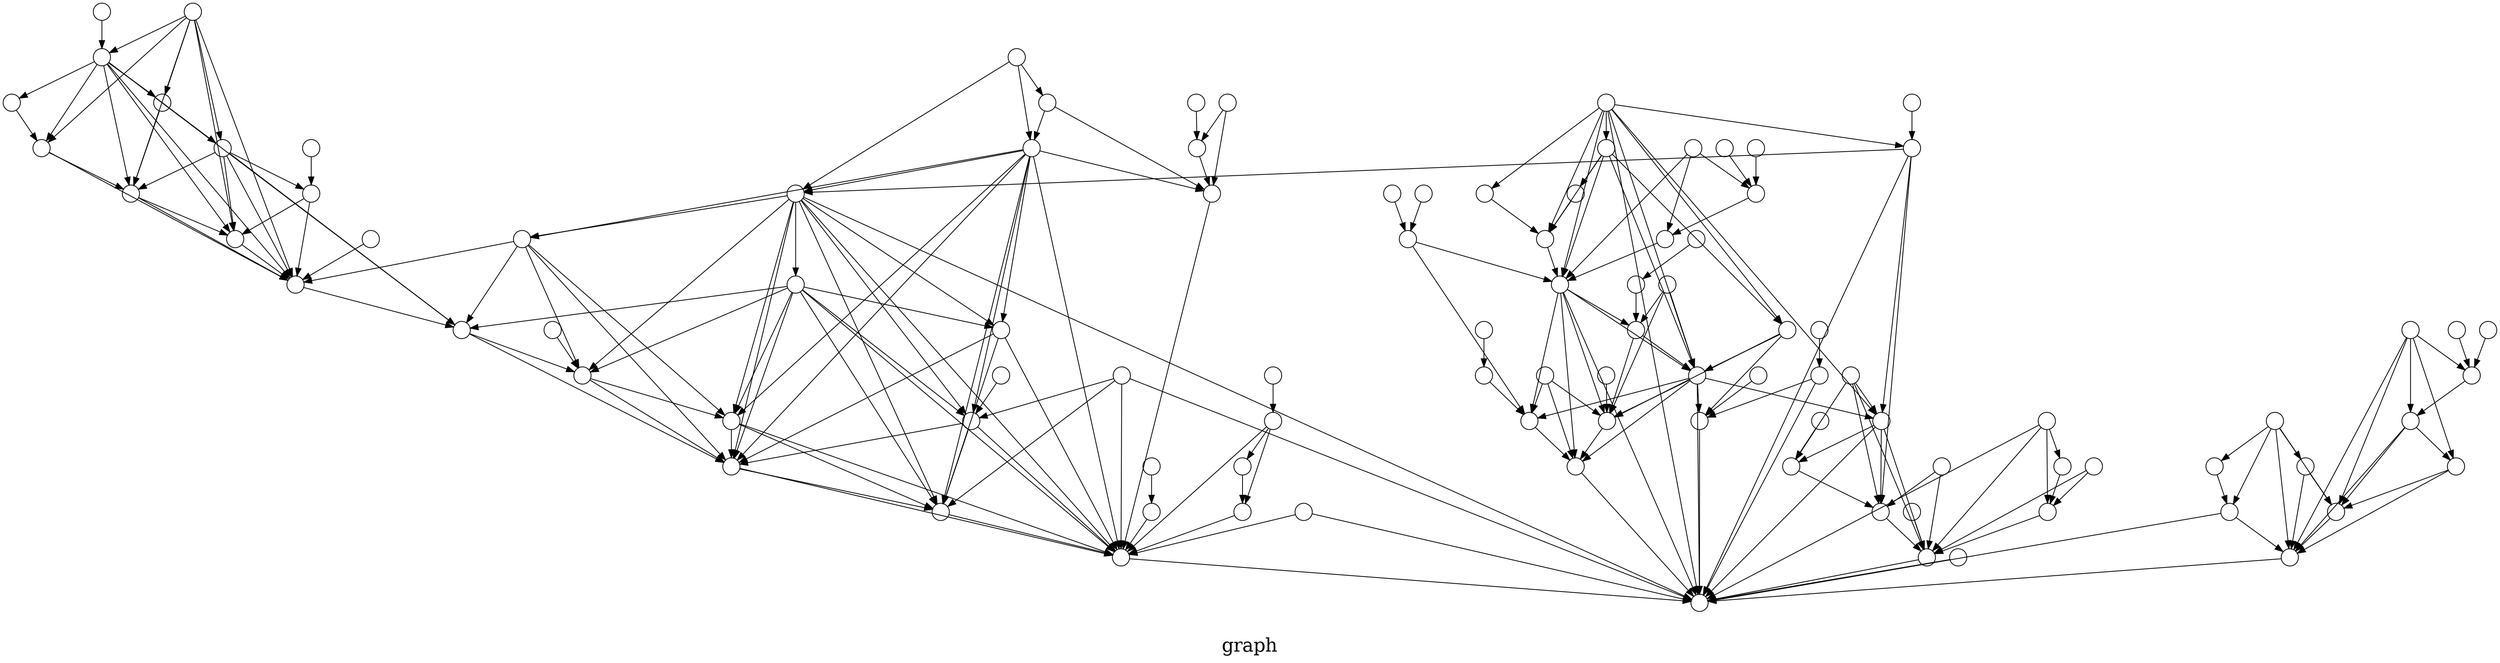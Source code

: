 /*****
graph
*****/

digraph G {
  graph [splines=false overlap=false]
  node  [shape=ellipse, width=0.3, height=0.3, label=""]
  0 ;
  1 ;
  2 ;
  3 ;
  4 ;
  5 ;
  6 ;
  7 ;
  8 ;
  9 ;
  10 ;
  11 ;
  12 ;
  13 ;
  14 ;
  15 ;
  16 ;
  17 ;
  18 ;
  19 ;
  20 ;
  21 ;
  22 ;
  23 ;
  24 ;
  25 ;
  26 ;
  27 ;
  28 ;
  29 ;
  30 ;
  31 ;
  32 ;
  33 ;
  34 ;
  35 ;
  36 ;
  37 ;
  38 ;
  39 ;
  40 ;
  41 ;
  42 ;
  43 ;
  44 ;
  45 ;
  46 ;
  47 ;
  48 ;
  49 ;
  50 ;
  51 ;
  52 ;
  53 ;
  54 ;
  55 ;
  56 ;
  57 ;
  58 ;
  59 ;
  60 ;
  61 ;
  62 ;
  63 ;
  64 ;
  65 ;
  66 ;
  67 ;
  68 ;
  69 ;
  70 ;
  71 ;
  72 ;
  73 ;
  74 ;
  75 ;
  76 ;
  77 ;
  78 ;
  79 ;
  80 ;
  81 ;
  82 ;
  83 ;
  84 ;
  85 ;
  86 ;
  87 ;
  88 ;
  89 ;
  90 ;
  91 ;
  92 ;
  93 ;
  94 ;
  95 ;
  96 ;
  97 ;
  98 ;
  99 ;
  1 -> 0;
  2 -> 1;
  3 -> 0;
  4 -> 1;
  5 -> 1;
  5 -> 2;
  6 -> 1;
  7 -> 3;
  8 -> 0;
  9 -> 1;
  9 -> 2;
  9 -> 5;
  10 -> 7;
  11 -> 5;
  11 -> 9;
  12 -> 3;
  13 -> 5;
  13 -> 11;
  14 -> 8;
  15 -> 8;
  16 -> 13;
  17 -> 4;
  18 -> 0;
  19 -> 8;
  20 -> 15;
  21 -> 16;
  22 -> 16;
  22 -> 21;
  23 -> 0;
  23 -> 8;
  23 -> 15;
  23 -> 20;
  24 -> 0;
  24 -> 3;
  24 -> 7;
  24 -> 12;
  24 -> 18;
  24 -> 23;
  25 -> 12;
  25 -> 24;
  26 -> 8;
  26 -> 15;
  26 -> 20;
  26 -> 23;
  27 -> 16;
  27 -> 21;
  28 -> 5;
  28 -> 9;
  28 -> 11;
  28 -> 13;
  28 -> 16;
  29 -> 0;
  30 -> 1;
  30 -> 2;
  30 -> 5;
  31 -> 25;
  32 -> 29;
  33 -> 1;
  33 -> 2;
  33 -> 5;
  34 -> 13;
  34 -> 16;
  34 -> 21;
  34 -> 22;
  34 -> 27;
  35 -> 19;
  36 -> 27;
  37 -> 29;
  37 -> 32;
  38 -> 0;
  38 -> 8;
  38 -> 19;
  38 -> 35;
  39 -> 3;
  39 -> 7;
  39 -> 12;
  40 -> 0;
  40 -> 3;
  40 -> 7;
  40 -> 12;
  40 -> 24;
  40 -> 25;
  41 -> 1;
  42 -> 0;
  42 -> 29;
  43 -> 1;
  43 -> 2;
  43 -> 5;
  43 -> 9;
  43 -> 11;
  43 -> 13;
  43 -> 30;
  43 -> 33;
  44 -> 16;
  44 -> 22;
  45 -> 29;
  45 -> 32;
  45 -> 37;
  46 -> 12;
  46 -> 18;
  46 -> 24;
  47 -> 45;
  48 -> 4;
  48 -> 17;
  49 -> 7;
  49 -> 40;
  50 -> 8;
  50 -> 19;
  51 -> 22;
  52 -> 6;
  53 -> 16;
  54 -> 0;
  54 -> 18;
  55 -> 12;
  56 -> 49;
  57 -> 44;
  58 -> 40;
  59 -> 0;
  59 -> 1;
  59 -> 2;
  59 -> 5;
  59 -> 9;
  59 -> 11;
  59 -> 28;
  59 -> 30;
  59 -> 33;
  59 -> 43;
  60 -> 42;
  61 -> 47;
  62 -> 0;
  63 -> 17;
  64 -> 1;
  64 -> 2;
  64 -> 4;
  64 -> 5;
  64 -> 9;
  64 -> 28;
  64 -> 30;
  64 -> 33;
  64 -> 59;
  65 -> 40;
  66 -> 11;
  67 -> 29;
  67 -> 32;
  67 -> 37;
  67 -> 45;
  67 -> 47;
  68 -> 0;
  68 -> 1;
  68 -> 2;
  68 -> 30;
  69 -> 4;
  69 -> 64;
  70 -> 58;
  71 -> 65;
  72 -> 24;
  72 -> 40;
  72 -> 46;
  72 -> 58;
  72 -> 70;
  73 -> 59;
  73 -> 64;
  73 -> 69;
  74 -> 20;
  75 -> 0;
  75 -> 1;
  76 -> 13;
  76 -> 16;
  76 -> 21;
  76 -> 22;
  76 -> 34;
  76 -> 44;
  76 -> 51;
  76 -> 57;
  77 -> 41;
  78 -> 0;
  78 -> 15;
  78 -> 23;
  78 -> 59;
  79 -> 8;
  79 -> 15;
  80 -> 54;
  81 -> 29;
  81 -> 32;
  82 -> 58;
  83 -> 40;
  83 -> 65;
  83 -> 71;
  84 -> 76;
  85 -> 0;
  85 -> 23;
  85 -> 24;
  85 -> 40;
  85 -> 46;
  85 -> 58;
  85 -> 72;
  85 -> 78;
  85 -> 82;
  86 -> 49;
  87 -> 18;
  88 -> 30;
  89 -> 71;
  90 -> 31;
  91 -> 47;
  92 -> 12;
  92 -> 24;
  92 -> 25;
  93 -> 1;
  93 -> 41;
  93 -> 77;
  94 -> 78;
  95 -> 10;
  96 -> 93;
  97 -> 71;
  98 -> 29;
  98 -> 32;
  98 -> 42;
  98 -> 60;
  98 -> 81;
  99 -> 16;
  99 -> 21;
  99 -> 22;
  99 -> 34;
  99 -> 44;
  99 -> 51;
  99 -> 76;
  label = "\ngraph\n";  fontsize=24;
}
